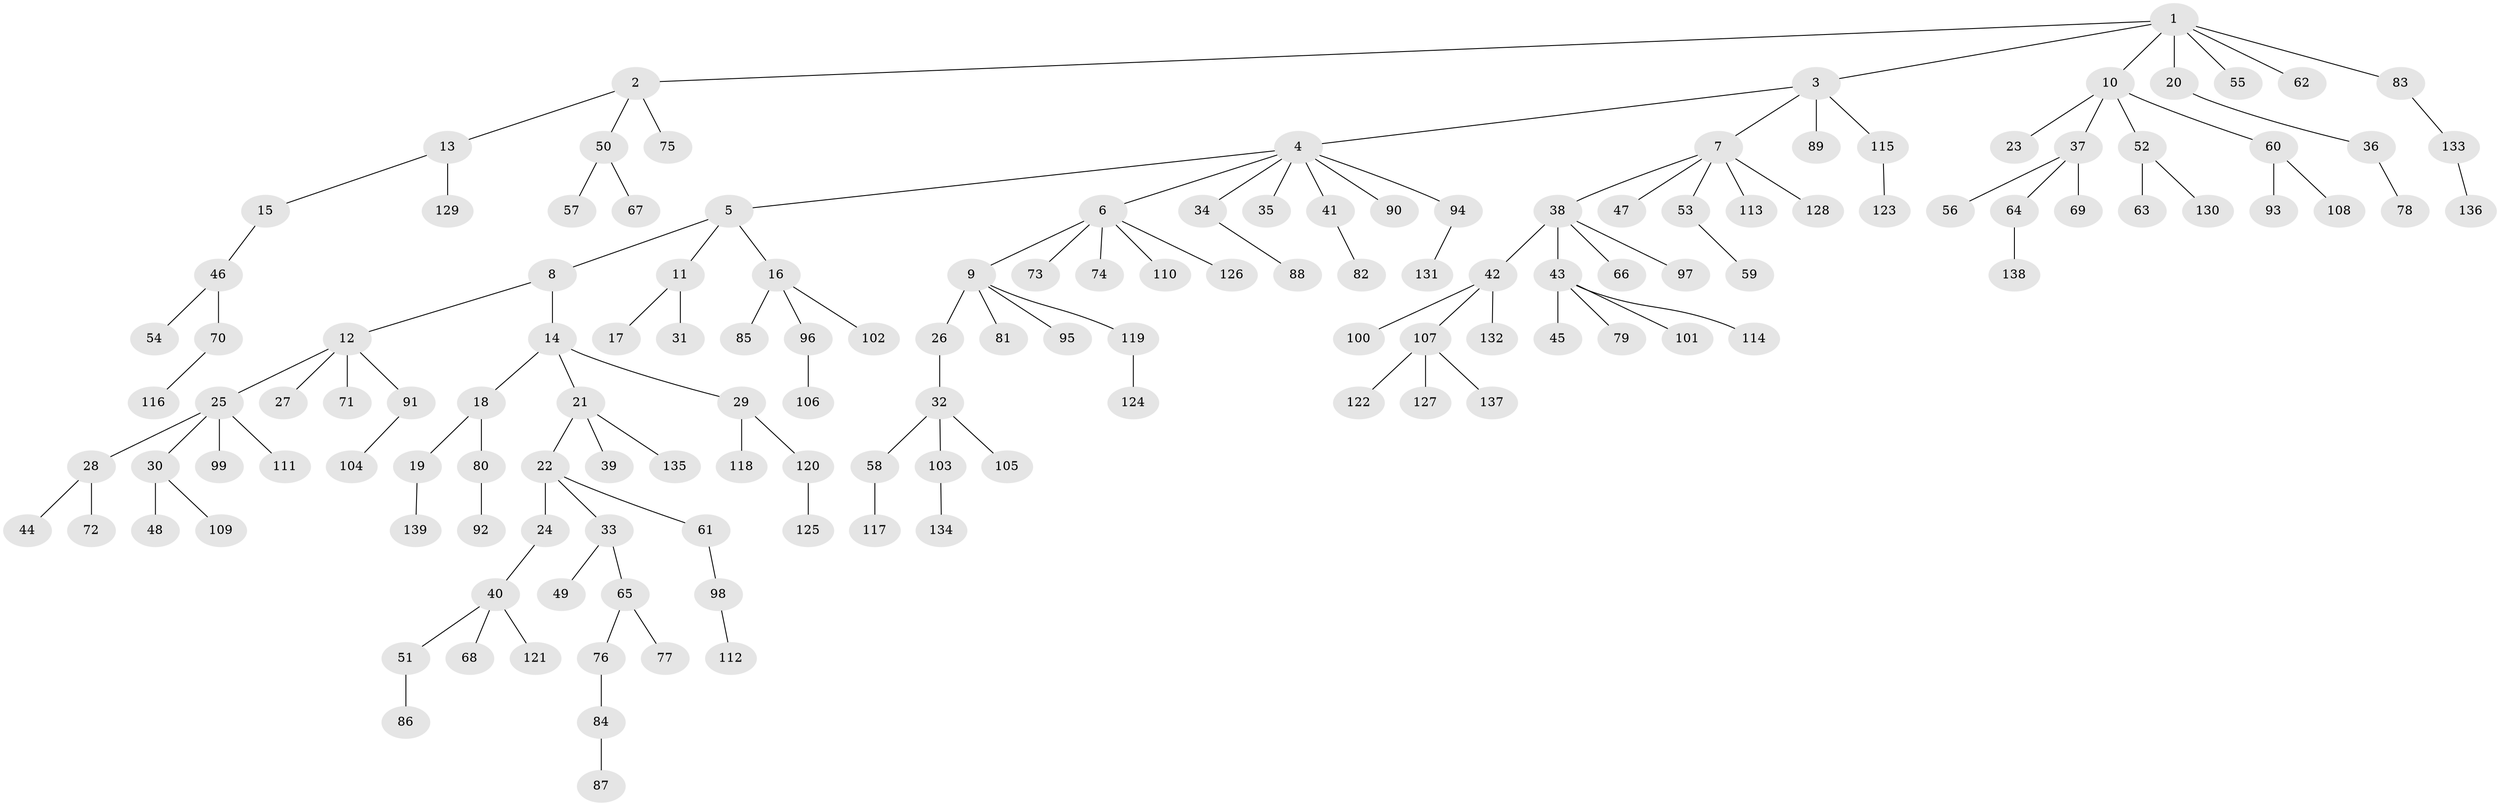// Generated by graph-tools (version 1.1) at 2025/15/03/09/25 04:15:24]
// undirected, 139 vertices, 138 edges
graph export_dot {
graph [start="1"]
  node [color=gray90,style=filled];
  1;
  2;
  3;
  4;
  5;
  6;
  7;
  8;
  9;
  10;
  11;
  12;
  13;
  14;
  15;
  16;
  17;
  18;
  19;
  20;
  21;
  22;
  23;
  24;
  25;
  26;
  27;
  28;
  29;
  30;
  31;
  32;
  33;
  34;
  35;
  36;
  37;
  38;
  39;
  40;
  41;
  42;
  43;
  44;
  45;
  46;
  47;
  48;
  49;
  50;
  51;
  52;
  53;
  54;
  55;
  56;
  57;
  58;
  59;
  60;
  61;
  62;
  63;
  64;
  65;
  66;
  67;
  68;
  69;
  70;
  71;
  72;
  73;
  74;
  75;
  76;
  77;
  78;
  79;
  80;
  81;
  82;
  83;
  84;
  85;
  86;
  87;
  88;
  89;
  90;
  91;
  92;
  93;
  94;
  95;
  96;
  97;
  98;
  99;
  100;
  101;
  102;
  103;
  104;
  105;
  106;
  107;
  108;
  109;
  110;
  111;
  112;
  113;
  114;
  115;
  116;
  117;
  118;
  119;
  120;
  121;
  122;
  123;
  124;
  125;
  126;
  127;
  128;
  129;
  130;
  131;
  132;
  133;
  134;
  135;
  136;
  137;
  138;
  139;
  1 -- 2;
  1 -- 3;
  1 -- 10;
  1 -- 20;
  1 -- 55;
  1 -- 62;
  1 -- 83;
  2 -- 13;
  2 -- 50;
  2 -- 75;
  3 -- 4;
  3 -- 7;
  3 -- 89;
  3 -- 115;
  4 -- 5;
  4 -- 6;
  4 -- 34;
  4 -- 35;
  4 -- 41;
  4 -- 90;
  4 -- 94;
  5 -- 8;
  5 -- 11;
  5 -- 16;
  6 -- 9;
  6 -- 73;
  6 -- 74;
  6 -- 110;
  6 -- 126;
  7 -- 38;
  7 -- 47;
  7 -- 53;
  7 -- 113;
  7 -- 128;
  8 -- 12;
  8 -- 14;
  9 -- 26;
  9 -- 81;
  9 -- 95;
  9 -- 119;
  10 -- 23;
  10 -- 37;
  10 -- 52;
  10 -- 60;
  11 -- 17;
  11 -- 31;
  12 -- 25;
  12 -- 27;
  12 -- 71;
  12 -- 91;
  13 -- 15;
  13 -- 129;
  14 -- 18;
  14 -- 21;
  14 -- 29;
  15 -- 46;
  16 -- 85;
  16 -- 96;
  16 -- 102;
  18 -- 19;
  18 -- 80;
  19 -- 139;
  20 -- 36;
  21 -- 22;
  21 -- 39;
  21 -- 135;
  22 -- 24;
  22 -- 33;
  22 -- 61;
  24 -- 40;
  25 -- 28;
  25 -- 30;
  25 -- 99;
  25 -- 111;
  26 -- 32;
  28 -- 44;
  28 -- 72;
  29 -- 118;
  29 -- 120;
  30 -- 48;
  30 -- 109;
  32 -- 58;
  32 -- 103;
  32 -- 105;
  33 -- 49;
  33 -- 65;
  34 -- 88;
  36 -- 78;
  37 -- 56;
  37 -- 64;
  37 -- 69;
  38 -- 42;
  38 -- 43;
  38 -- 66;
  38 -- 97;
  40 -- 51;
  40 -- 68;
  40 -- 121;
  41 -- 82;
  42 -- 100;
  42 -- 107;
  42 -- 132;
  43 -- 45;
  43 -- 79;
  43 -- 101;
  43 -- 114;
  46 -- 54;
  46 -- 70;
  50 -- 57;
  50 -- 67;
  51 -- 86;
  52 -- 63;
  52 -- 130;
  53 -- 59;
  58 -- 117;
  60 -- 93;
  60 -- 108;
  61 -- 98;
  64 -- 138;
  65 -- 76;
  65 -- 77;
  70 -- 116;
  76 -- 84;
  80 -- 92;
  83 -- 133;
  84 -- 87;
  91 -- 104;
  94 -- 131;
  96 -- 106;
  98 -- 112;
  103 -- 134;
  107 -- 122;
  107 -- 127;
  107 -- 137;
  115 -- 123;
  119 -- 124;
  120 -- 125;
  133 -- 136;
}

